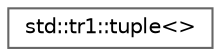 digraph "Gráfico de jerarquía de clases"
{
 // LATEX_PDF_SIZE
  bgcolor="transparent";
  edge [fontname=Helvetica,fontsize=10,labelfontname=Helvetica,labelfontsize=10];
  node [fontname=Helvetica,fontsize=10,shape=box,height=0.2,width=0.4];
  rankdir="LR";
  Node0 [id="Node000000",label="std::tr1::tuple\<\>",height=0.2,width=0.4,color="grey40", fillcolor="white", style="filled",URL="$classstd_1_1tr1_1_1tuple.html",tooltip=" "];
}
